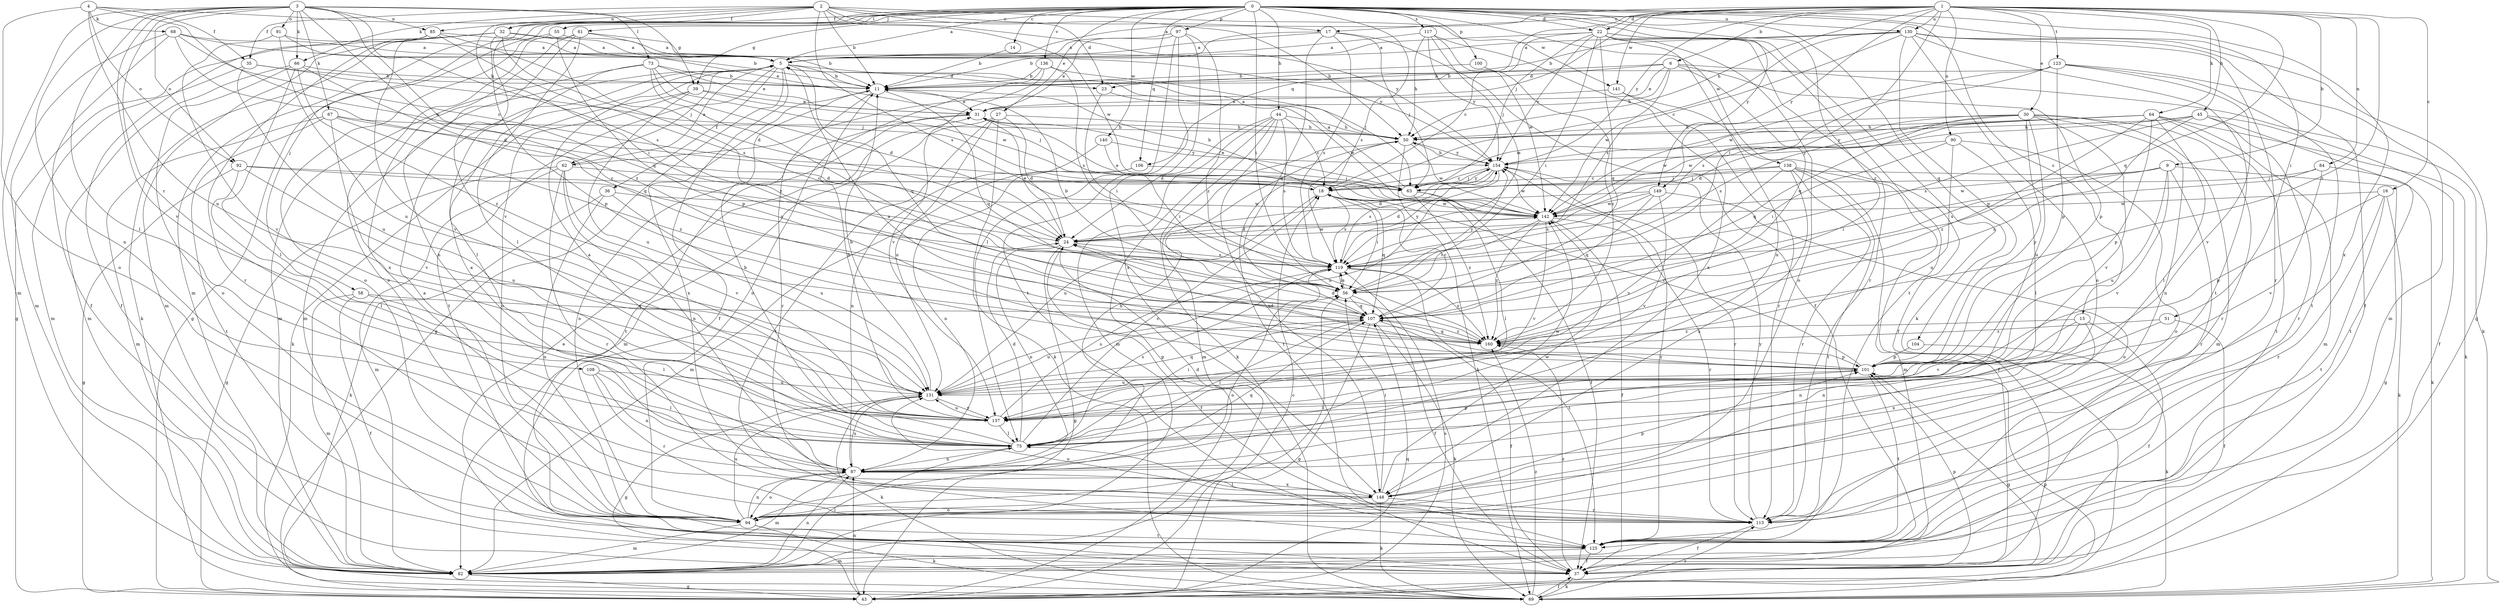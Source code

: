 strict digraph  {
0;
1;
2;
3;
4;
5;
6;
9;
11;
13;
14;
16;
17;
18;
22;
23;
24;
27;
30;
31;
32;
35;
36;
37;
39;
43;
44;
45;
50;
51;
55;
56;
58;
61;
62;
63;
64;
66;
67;
68;
69;
73;
75;
82;
84;
85;
87;
90;
91;
92;
94;
97;
100;
101;
104;
106;
107;
108;
113;
117;
119;
123;
125;
130;
131;
136;
137;
138;
140;
141;
142;
148;
149;
154;
160;
0 -> 5  [label=a];
0 -> 13  [label=c];
0 -> 14  [label=c];
0 -> 22  [label=d];
0 -> 27  [label=e];
0 -> 32  [label=f];
0 -> 39  [label=g];
0 -> 44  [label=h];
0 -> 51  [label=i];
0 -> 55  [label=i];
0 -> 56  [label=i];
0 -> 58  [label=j];
0 -> 61  [label=j];
0 -> 82  [label=m];
0 -> 97  [label=p];
0 -> 100  [label=p];
0 -> 104  [label=q];
0 -> 106  [label=q];
0 -> 117  [label=s];
0 -> 119  [label=s];
0 -> 130  [label=u];
0 -> 136  [label=v];
0 -> 137  [label=v];
0 -> 138  [label=w];
0 -> 140  [label=w];
0 -> 148  [label=x];
0 -> 149  [label=y];
0 -> 160  [label=z];
1 -> 5  [label=a];
1 -> 6  [label=b];
1 -> 9  [label=b];
1 -> 16  [label=c];
1 -> 17  [label=c];
1 -> 22  [label=d];
1 -> 30  [label=e];
1 -> 45  [label=h];
1 -> 50  [label=h];
1 -> 56  [label=i];
1 -> 62  [label=j];
1 -> 64  [label=k];
1 -> 84  [label=n];
1 -> 90  [label=o];
1 -> 106  [label=q];
1 -> 107  [label=q];
1 -> 123  [label=t];
1 -> 130  [label=u];
1 -> 141  [label=w];
1 -> 149  [label=y];
1 -> 154  [label=y];
1 -> 160  [label=z];
2 -> 11  [label=b];
2 -> 17  [label=c];
2 -> 23  [label=d];
2 -> 32  [label=f];
2 -> 35  [label=f];
2 -> 50  [label=h];
2 -> 56  [label=i];
2 -> 66  [label=k];
2 -> 85  [label=n];
2 -> 119  [label=s];
2 -> 141  [label=w];
2 -> 142  [label=w];
3 -> 39  [label=g];
3 -> 66  [label=k];
3 -> 67  [label=k];
3 -> 73  [label=l];
3 -> 75  [label=l];
3 -> 82  [label=m];
3 -> 85  [label=n];
3 -> 87  [label=n];
3 -> 91  [label=o];
3 -> 92  [label=o];
3 -> 107  [label=q];
3 -> 108  [label=r];
3 -> 119  [label=s];
3 -> 137  [label=v];
3 -> 160  [label=z];
4 -> 35  [label=f];
4 -> 68  [label=k];
4 -> 92  [label=o];
4 -> 94  [label=o];
4 -> 131  [label=u];
4 -> 142  [label=w];
4 -> 154  [label=y];
5 -> 11  [label=b];
5 -> 23  [label=d];
5 -> 36  [label=f];
5 -> 37  [label=f];
5 -> 43  [label=g];
5 -> 62  [label=j];
5 -> 82  [label=m];
5 -> 107  [label=q];
5 -> 125  [label=t];
6 -> 11  [label=b];
6 -> 23  [label=d];
6 -> 31  [label=e];
6 -> 50  [label=h];
6 -> 69  [label=k];
6 -> 101  [label=p];
6 -> 107  [label=q];
6 -> 142  [label=w];
9 -> 43  [label=g];
9 -> 56  [label=i];
9 -> 63  [label=j];
9 -> 113  [label=r];
9 -> 131  [label=u];
9 -> 137  [label=v];
9 -> 142  [label=w];
11 -> 31  [label=e];
11 -> 107  [label=q];
11 -> 113  [label=r];
11 -> 148  [label=x];
13 -> 37  [label=f];
13 -> 87  [label=n];
13 -> 137  [label=v];
13 -> 148  [label=x];
13 -> 160  [label=z];
14 -> 11  [label=b];
16 -> 69  [label=k];
16 -> 101  [label=p];
16 -> 113  [label=r];
16 -> 125  [label=t];
16 -> 142  [label=w];
17 -> 5  [label=a];
17 -> 11  [label=b];
17 -> 37  [label=f];
17 -> 63  [label=j];
17 -> 107  [label=q];
17 -> 119  [label=s];
18 -> 11  [label=b];
18 -> 56  [label=i];
18 -> 107  [label=q];
18 -> 119  [label=s];
18 -> 131  [label=u];
18 -> 142  [label=w];
22 -> 5  [label=a];
22 -> 18  [label=c];
22 -> 56  [label=i];
22 -> 63  [label=j];
22 -> 69  [label=k];
22 -> 87  [label=n];
22 -> 94  [label=o];
22 -> 107  [label=q];
22 -> 113  [label=r];
22 -> 125  [label=t];
22 -> 154  [label=y];
23 -> 56  [label=i];
23 -> 142  [label=w];
24 -> 31  [label=e];
24 -> 37  [label=f];
24 -> 43  [label=g];
24 -> 87  [label=n];
24 -> 119  [label=s];
24 -> 142  [label=w];
27 -> 24  [label=d];
27 -> 50  [label=h];
27 -> 69  [label=k];
27 -> 82  [label=m];
27 -> 125  [label=t];
27 -> 131  [label=u];
30 -> 18  [label=c];
30 -> 50  [label=h];
30 -> 82  [label=m];
30 -> 87  [label=n];
30 -> 101  [label=p];
30 -> 107  [label=q];
30 -> 113  [label=r];
30 -> 119  [label=s];
30 -> 131  [label=u];
30 -> 137  [label=v];
31 -> 50  [label=h];
31 -> 94  [label=o];
31 -> 125  [label=t];
32 -> 5  [label=a];
32 -> 11  [label=b];
32 -> 43  [label=g];
32 -> 69  [label=k];
32 -> 82  [label=m];
32 -> 101  [label=p];
32 -> 160  [label=z];
35 -> 11  [label=b];
35 -> 63  [label=j];
35 -> 82  [label=m];
35 -> 131  [label=u];
36 -> 69  [label=k];
36 -> 94  [label=o];
36 -> 131  [label=u];
36 -> 142  [label=w];
37 -> 31  [label=e];
37 -> 69  [label=k];
37 -> 101  [label=p];
37 -> 160  [label=z];
39 -> 31  [label=e];
39 -> 63  [label=j];
39 -> 69  [label=k];
39 -> 94  [label=o];
39 -> 131  [label=u];
43 -> 18  [label=c];
43 -> 87  [label=n];
43 -> 101  [label=p];
43 -> 107  [label=q];
43 -> 119  [label=s];
44 -> 18  [label=c];
44 -> 24  [label=d];
44 -> 43  [label=g];
44 -> 50  [label=h];
44 -> 69  [label=k];
44 -> 82  [label=m];
44 -> 119  [label=s];
44 -> 148  [label=x];
45 -> 37  [label=f];
45 -> 50  [label=h];
45 -> 113  [label=r];
45 -> 119  [label=s];
45 -> 125  [label=t];
45 -> 142  [label=w];
45 -> 160  [label=z];
50 -> 5  [label=a];
50 -> 69  [label=k];
50 -> 82  [label=m];
50 -> 125  [label=t];
50 -> 142  [label=w];
50 -> 154  [label=y];
51 -> 37  [label=f];
51 -> 87  [label=n];
51 -> 160  [label=z];
55 -> 5  [label=a];
55 -> 43  [label=g];
55 -> 94  [label=o];
55 -> 101  [label=p];
56 -> 11  [label=b];
56 -> 37  [label=f];
56 -> 107  [label=q];
56 -> 119  [label=s];
56 -> 154  [label=y];
58 -> 37  [label=f];
58 -> 75  [label=l];
58 -> 82  [label=m];
58 -> 107  [label=q];
61 -> 5  [label=a];
61 -> 75  [label=l];
61 -> 87  [label=n];
61 -> 94  [label=o];
61 -> 148  [label=x];
61 -> 154  [label=y];
62 -> 5  [label=a];
62 -> 18  [label=c];
62 -> 43  [label=g];
62 -> 82  [label=m];
62 -> 87  [label=n];
62 -> 113  [label=r];
62 -> 137  [label=v];
63 -> 5  [label=a];
63 -> 31  [label=e];
63 -> 37  [label=f];
63 -> 75  [label=l];
63 -> 154  [label=y];
63 -> 160  [label=z];
64 -> 24  [label=d];
64 -> 50  [label=h];
64 -> 69  [label=k];
64 -> 75  [label=l];
64 -> 82  [label=m];
64 -> 101  [label=p];
64 -> 125  [label=t];
64 -> 142  [label=w];
64 -> 154  [label=y];
64 -> 160  [label=z];
66 -> 11  [label=b];
66 -> 75  [label=l];
66 -> 82  [label=m];
66 -> 94  [label=o];
66 -> 107  [label=q];
66 -> 160  [label=z];
67 -> 24  [label=d];
67 -> 50  [label=h];
67 -> 82  [label=m];
67 -> 125  [label=t];
67 -> 137  [label=v];
67 -> 160  [label=z];
68 -> 5  [label=a];
68 -> 11  [label=b];
68 -> 18  [label=c];
68 -> 24  [label=d];
68 -> 37  [label=f];
68 -> 82  [label=m];
69 -> 37  [label=f];
69 -> 113  [label=r];
69 -> 160  [label=z];
73 -> 11  [label=b];
73 -> 24  [label=d];
73 -> 31  [label=e];
73 -> 56  [label=i];
73 -> 75  [label=l];
73 -> 82  [label=m];
73 -> 142  [label=w];
75 -> 5  [label=a];
75 -> 11  [label=b];
75 -> 18  [label=c];
75 -> 24  [label=d];
75 -> 56  [label=i];
75 -> 87  [label=n];
75 -> 101  [label=p];
75 -> 119  [label=s];
75 -> 142  [label=w];
82 -> 43  [label=g];
82 -> 75  [label=l];
82 -> 87  [label=n];
84 -> 63  [label=j];
84 -> 69  [label=k];
84 -> 119  [label=s];
84 -> 137  [label=v];
85 -> 5  [label=a];
85 -> 24  [label=d];
85 -> 37  [label=f];
85 -> 113  [label=r];
85 -> 119  [label=s];
85 -> 137  [label=v];
87 -> 5  [label=a];
87 -> 50  [label=h];
87 -> 82  [label=m];
87 -> 94  [label=o];
87 -> 107  [label=q];
87 -> 131  [label=u];
87 -> 148  [label=x];
90 -> 56  [label=i];
90 -> 75  [label=l];
90 -> 94  [label=o];
90 -> 131  [label=u];
90 -> 154  [label=y];
91 -> 5  [label=a];
91 -> 31  [label=e];
91 -> 131  [label=u];
91 -> 137  [label=v];
92 -> 18  [label=c];
92 -> 43  [label=g];
92 -> 75  [label=l];
92 -> 119  [label=s];
92 -> 131  [label=u];
94 -> 5  [label=a];
94 -> 56  [label=i];
94 -> 69  [label=k];
94 -> 82  [label=m];
94 -> 87  [label=n];
94 -> 125  [label=t];
94 -> 131  [label=u];
97 -> 5  [label=a];
97 -> 31  [label=e];
97 -> 75  [label=l];
97 -> 125  [label=t];
97 -> 148  [label=x];
97 -> 160  [label=z];
100 -> 11  [label=b];
100 -> 160  [label=z];
101 -> 5  [label=a];
101 -> 18  [label=c];
101 -> 24  [label=d];
101 -> 43  [label=g];
101 -> 125  [label=t];
101 -> 131  [label=u];
104 -> 69  [label=k];
104 -> 101  [label=p];
106 -> 63  [label=j];
106 -> 82  [label=m];
106 -> 87  [label=n];
107 -> 18  [label=c];
107 -> 37  [label=f];
107 -> 43  [label=g];
107 -> 69  [label=k];
107 -> 75  [label=l];
107 -> 131  [label=u];
107 -> 160  [label=z];
108 -> 75  [label=l];
108 -> 87  [label=n];
108 -> 113  [label=r];
108 -> 131  [label=u];
113 -> 37  [label=f];
113 -> 75  [label=l];
113 -> 131  [label=u];
113 -> 154  [label=y];
117 -> 5  [label=a];
117 -> 50  [label=h];
117 -> 119  [label=s];
117 -> 142  [label=w];
117 -> 148  [label=x];
117 -> 154  [label=y];
119 -> 56  [label=i];
119 -> 94  [label=o];
119 -> 125  [label=t];
119 -> 154  [label=y];
119 -> 160  [label=z];
123 -> 11  [label=b];
123 -> 82  [label=m];
123 -> 101  [label=p];
123 -> 119  [label=s];
123 -> 125  [label=t];
123 -> 137  [label=v];
123 -> 142  [label=w];
125 -> 37  [label=f];
125 -> 82  [label=m];
125 -> 154  [label=y];
130 -> 5  [label=a];
130 -> 11  [label=b];
130 -> 18  [label=c];
130 -> 37  [label=f];
130 -> 43  [label=g];
130 -> 94  [label=o];
130 -> 101  [label=p];
130 -> 113  [label=r];
130 -> 119  [label=s];
130 -> 125  [label=t];
131 -> 11  [label=b];
131 -> 43  [label=g];
131 -> 69  [label=k];
131 -> 107  [label=q];
131 -> 137  [label=v];
136 -> 11  [label=b];
136 -> 63  [label=j];
136 -> 94  [label=o];
136 -> 119  [label=s];
136 -> 137  [label=v];
137 -> 11  [label=b];
137 -> 75  [label=l];
137 -> 119  [label=s];
137 -> 131  [label=u];
138 -> 18  [label=c];
138 -> 37  [label=f];
138 -> 63  [label=j];
138 -> 82  [label=m];
138 -> 113  [label=r];
138 -> 125  [label=t];
138 -> 137  [label=v];
138 -> 148  [label=x];
140 -> 56  [label=i];
140 -> 87  [label=n];
140 -> 154  [label=y];
141 -> 31  [label=e];
141 -> 37  [label=f];
141 -> 113  [label=r];
142 -> 24  [label=d];
142 -> 31  [label=e];
142 -> 37  [label=f];
142 -> 56  [label=i];
142 -> 113  [label=r];
142 -> 137  [label=v];
142 -> 160  [label=z];
148 -> 24  [label=d];
148 -> 56  [label=i];
148 -> 69  [label=k];
148 -> 94  [label=o];
148 -> 101  [label=p];
148 -> 113  [label=r];
148 -> 142  [label=w];
149 -> 24  [label=d];
149 -> 94  [label=o];
149 -> 107  [label=q];
149 -> 119  [label=s];
149 -> 137  [label=v];
149 -> 142  [label=w];
154 -> 18  [label=c];
154 -> 24  [label=d];
154 -> 50  [label=h];
154 -> 63  [label=j];
154 -> 113  [label=r];
154 -> 119  [label=s];
154 -> 131  [label=u];
154 -> 142  [label=w];
160 -> 24  [label=d];
160 -> 101  [label=p];
160 -> 107  [label=q];
}
